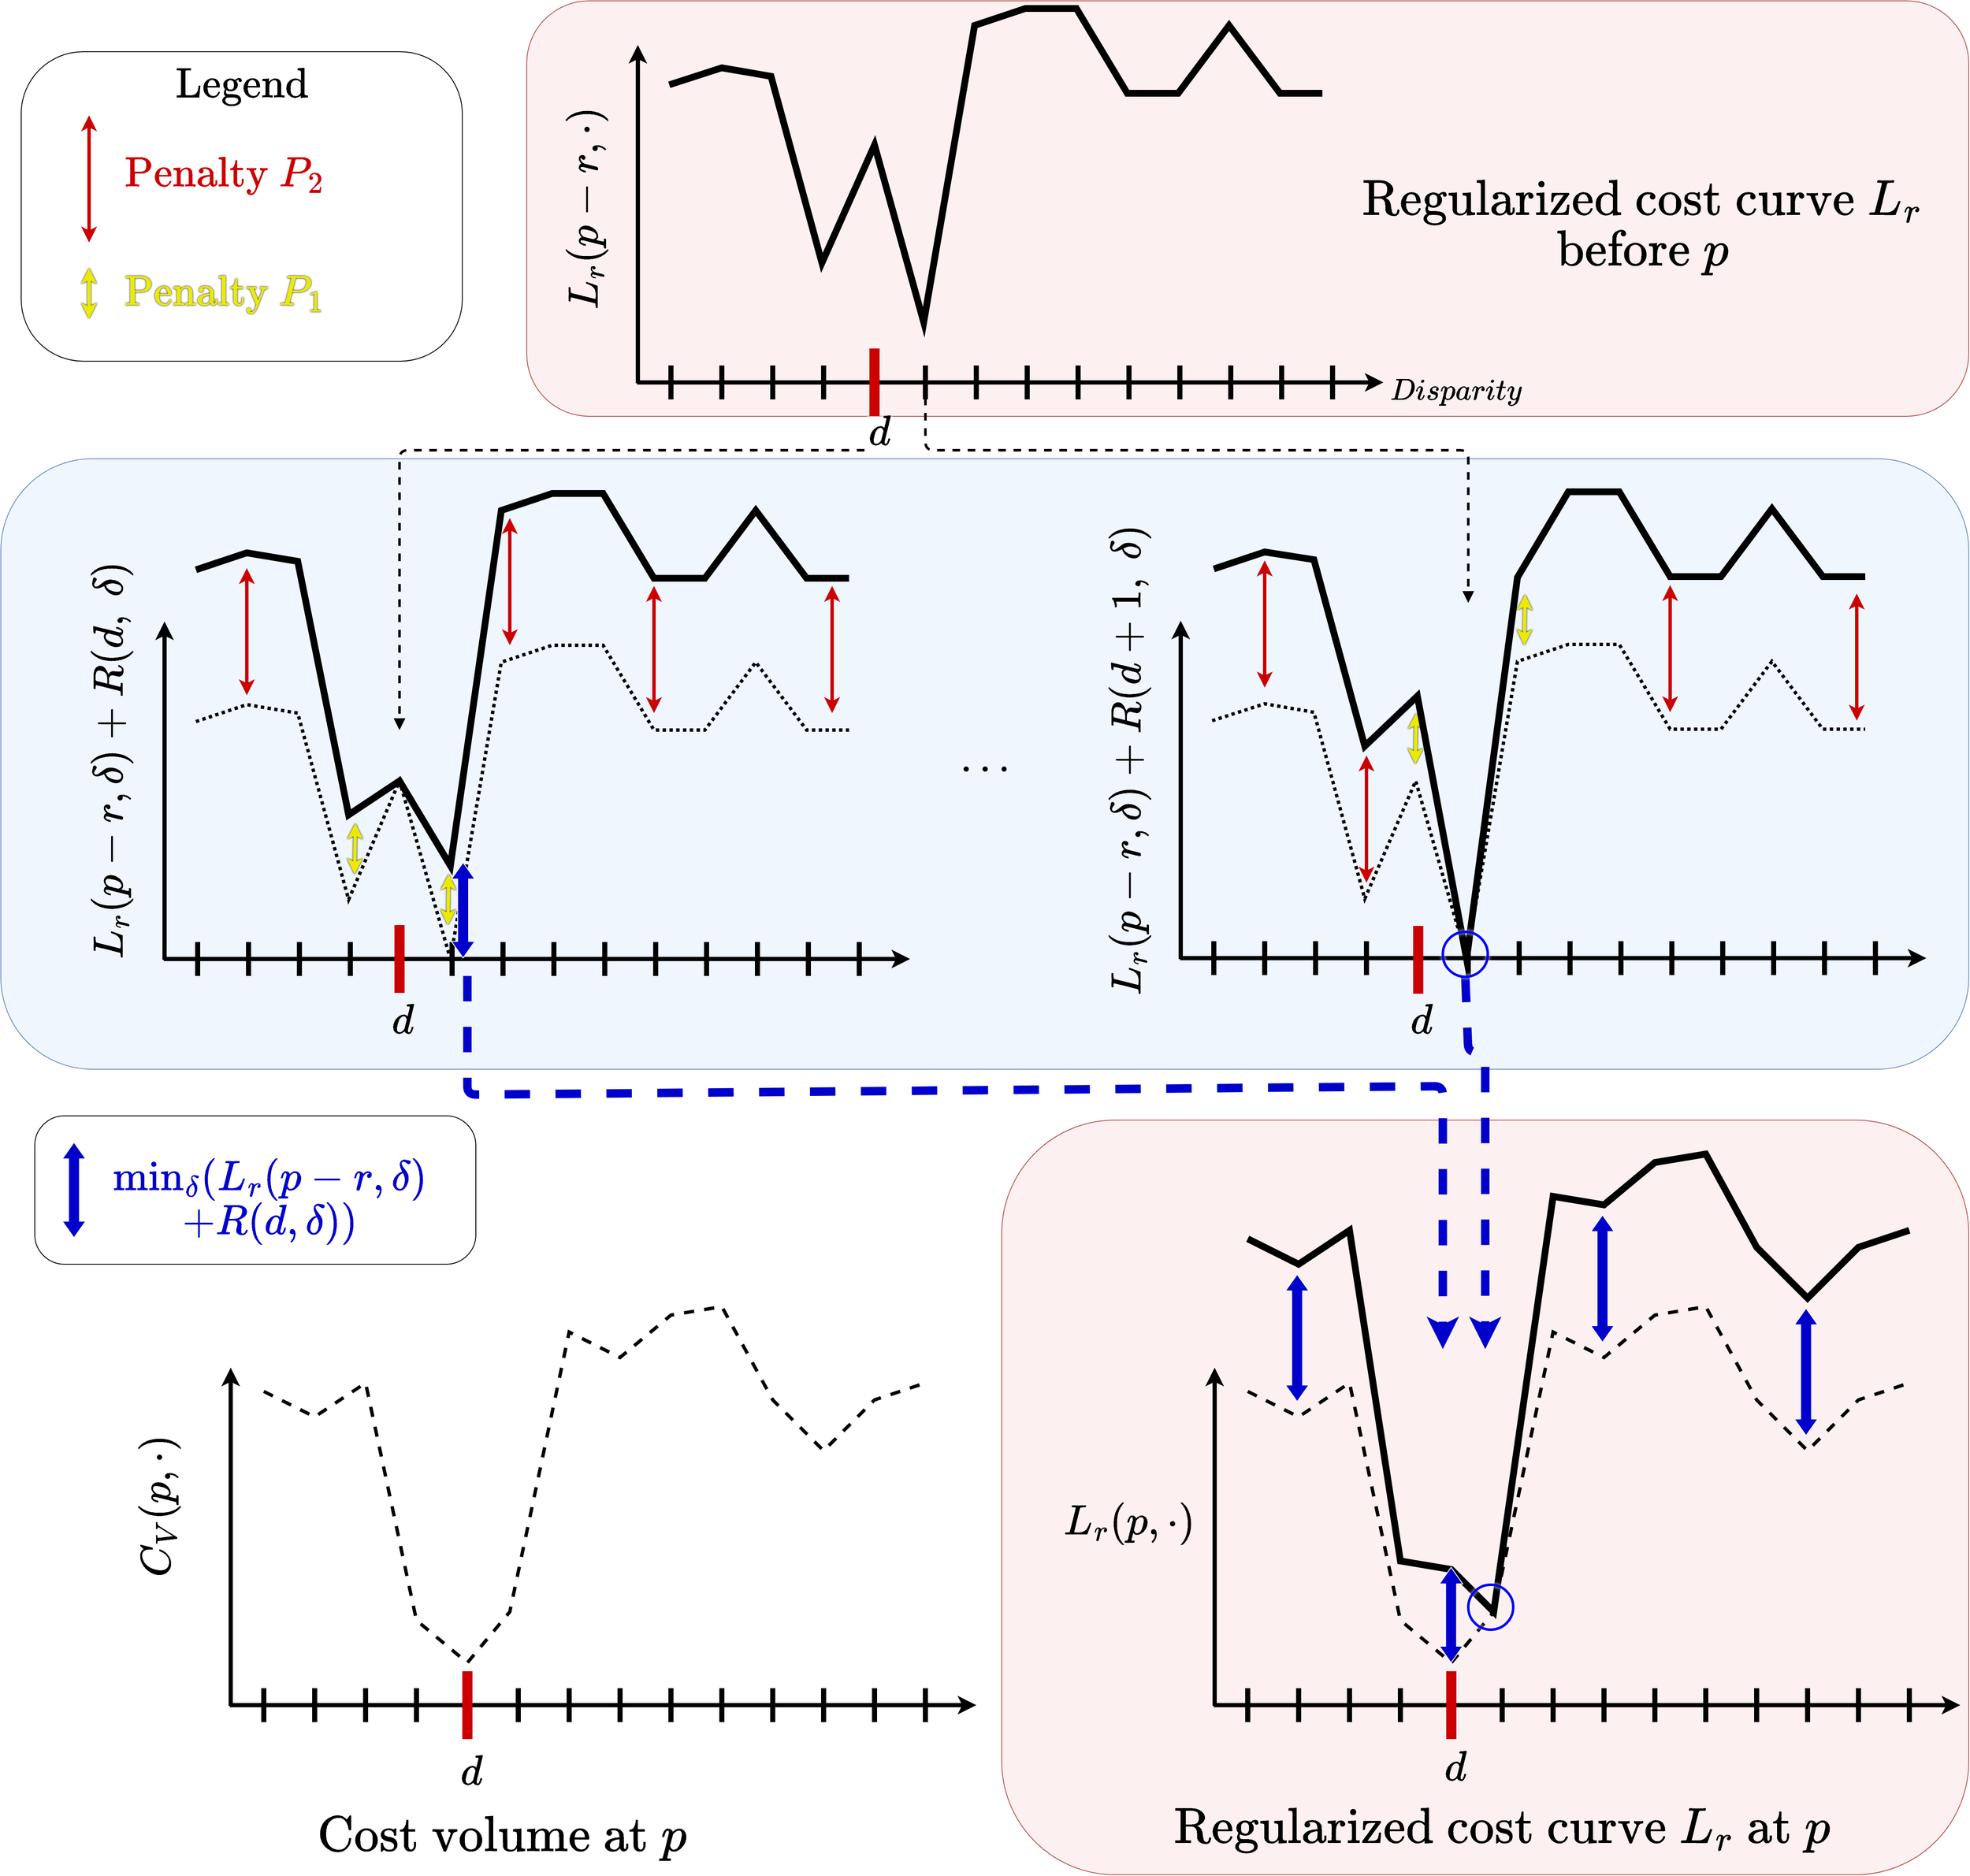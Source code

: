 <mxfile version="24.7.7">
  <diagram name="Page-1" id="lQGOSBgDbE9h0LmsC_VI">
    <mxGraphModel dx="3953" dy="2597" grid="1" gridSize="10" guides="1" tooltips="1" connect="1" arrows="1" fold="1" page="1" pageScale="1" pageWidth="827" pageHeight="1169" math="1" shadow="0">
      <root>
        <mxCell id="0" />
        <mxCell id="1" parent="0" />
        <mxCell id="anaQYyQ8jXdlayR_0g4W-3" value="" style="rounded=1;whiteSpace=wrap;html=1;arcSize=20;" vertex="1" parent="1">
          <mxGeometry x="1670" y="1885" width="520" height="175" as="geometry" />
        </mxCell>
        <mxCell id="tjZcxOWp3YzsWdB4Y_JX-81" value="" style="rounded=1;whiteSpace=wrap;html=1;fillColor=#f8cecc;strokeColor=#b85450;fillOpacity=30;" parent="1" vertex="1">
          <mxGeometry x="2810" y="1890" width="1140" height="890" as="geometry" />
        </mxCell>
        <mxCell id="tjZcxOWp3YzsWdB4Y_JX-91" value="" style="rounded=1;whiteSpace=wrap;html=1;fillColor=#dae8fc;strokeColor=#6c8ebf;fillOpacity=40;" parent="1" vertex="1">
          <mxGeometry x="1630" y="1110" width="2320" height="720" as="geometry" />
        </mxCell>
        <mxCell id="uQwbevBOTr0eA4SZRO5Q-281" value="" style="rounded=1;whiteSpace=wrap;html=1;fillColor=#f8cecc;strokeColor=#b85450;fillOpacity=30;" parent="1" vertex="1">
          <mxGeometry x="2250" y="570" width="1700" height="490" as="geometry" />
        </mxCell>
        <mxCell id="uQwbevBOTr0eA4SZRO5Q-268" value="" style="rounded=1;whiteSpace=wrap;html=1;arcSize=20;" parent="1" vertex="1">
          <mxGeometry x="1654" y="630" width="520" height="365" as="geometry" />
        </mxCell>
        <mxCell id="FphNVmNiipGsw1vmUYAS-104" value="" style="endArrow=classic;html=1;rounded=0;strokeWidth=5;" parent="1" edge="1">
          <mxGeometry width="50" height="50" relative="1" as="geometry">
            <mxPoint x="2380" y="1020" as="sourcePoint" />
            <mxPoint x="3260" y="1020" as="targetPoint" />
          </mxGeometry>
        </mxCell>
        <mxCell id="FphNVmNiipGsw1vmUYAS-105" value="" style="endArrow=classic;html=1;rounded=0;strokeWidth=5;" parent="1" edge="1">
          <mxGeometry width="50" height="50" relative="1" as="geometry">
            <mxPoint x="2381" y="1021" as="sourcePoint" />
            <mxPoint x="2381" y="622" as="targetPoint" />
          </mxGeometry>
        </mxCell>
        <mxCell id="jDUtmc2_KI0zMrj57jFm-4" value="" style="endArrow=none;html=1;rounded=0;strokeWidth=6;" parent="1" edge="1">
          <mxGeometry width="50" height="50" relative="1" as="geometry">
            <mxPoint x="2420" y="1040" as="sourcePoint" />
            <mxPoint x="2420" y="1000" as="targetPoint" />
          </mxGeometry>
        </mxCell>
        <mxCell id="jDUtmc2_KI0zMrj57jFm-5" value="" style="endArrow=none;html=1;rounded=0;strokeWidth=6;" parent="1" edge="1">
          <mxGeometry width="50" height="50" relative="1" as="geometry">
            <mxPoint x="2480" y="1040" as="sourcePoint" />
            <mxPoint x="2480" y="1000" as="targetPoint" />
          </mxGeometry>
        </mxCell>
        <mxCell id="jDUtmc2_KI0zMrj57jFm-6" value="" style="endArrow=none;html=1;rounded=0;strokeWidth=6;" parent="1" edge="1">
          <mxGeometry width="50" height="50" relative="1" as="geometry">
            <mxPoint x="2540" y="1040" as="sourcePoint" />
            <mxPoint x="2540" y="1000" as="targetPoint" />
          </mxGeometry>
        </mxCell>
        <mxCell id="jDUtmc2_KI0zMrj57jFm-7" value="" style="endArrow=none;html=1;rounded=0;strokeWidth=6;" parent="1" edge="1">
          <mxGeometry width="50" height="50" relative="1" as="geometry">
            <mxPoint x="2600" y="1040" as="sourcePoint" />
            <mxPoint x="2600" y="1000" as="targetPoint" />
          </mxGeometry>
        </mxCell>
        <mxCell id="jDUtmc2_KI0zMrj57jFm-9" value="" style="endArrow=none;html=1;rounded=0;strokeWidth=6;" parent="1" edge="1">
          <mxGeometry width="50" height="50" relative="1" as="geometry">
            <mxPoint x="2720" y="1040" as="sourcePoint" />
            <mxPoint x="2720" y="1000" as="targetPoint" />
          </mxGeometry>
        </mxCell>
        <mxCell id="jDUtmc2_KI0zMrj57jFm-10" value="" style="endArrow=none;html=1;rounded=0;strokeWidth=6;" parent="1" edge="1">
          <mxGeometry width="50" height="50" relative="1" as="geometry">
            <mxPoint x="2780" y="1040" as="sourcePoint" />
            <mxPoint x="2780" y="1000" as="targetPoint" />
          </mxGeometry>
        </mxCell>
        <mxCell id="jDUtmc2_KI0zMrj57jFm-11" value="" style="endArrow=none;html=1;rounded=0;strokeWidth=6;" parent="1" edge="1">
          <mxGeometry width="50" height="50" relative="1" as="geometry">
            <mxPoint x="2840" y="1040" as="sourcePoint" />
            <mxPoint x="2840" y="1000" as="targetPoint" />
          </mxGeometry>
        </mxCell>
        <mxCell id="jDUtmc2_KI0zMrj57jFm-12" value="" style="endArrow=none;html=1;rounded=0;strokeWidth=6;" parent="1" edge="1">
          <mxGeometry width="50" height="50" relative="1" as="geometry">
            <mxPoint x="2900" y="1040" as="sourcePoint" />
            <mxPoint x="2900" y="1000" as="targetPoint" />
          </mxGeometry>
        </mxCell>
        <mxCell id="jDUtmc2_KI0zMrj57jFm-13" value="" style="endArrow=none;html=1;rounded=0;strokeWidth=6;" parent="1" edge="1">
          <mxGeometry width="50" height="50" relative="1" as="geometry">
            <mxPoint x="2960" y="1040" as="sourcePoint" />
            <mxPoint x="2960" y="1000" as="targetPoint" />
          </mxGeometry>
        </mxCell>
        <mxCell id="jDUtmc2_KI0zMrj57jFm-14" value="" style="endArrow=none;html=1;rounded=0;strokeWidth=6;" parent="1" edge="1">
          <mxGeometry width="50" height="50" relative="1" as="geometry">
            <mxPoint x="3020" y="1040" as="sourcePoint" />
            <mxPoint x="3020" y="1000" as="targetPoint" />
          </mxGeometry>
        </mxCell>
        <mxCell id="jDUtmc2_KI0zMrj57jFm-15" value="" style="endArrow=none;html=1;rounded=0;strokeWidth=6;" parent="1" edge="1">
          <mxGeometry width="50" height="50" relative="1" as="geometry">
            <mxPoint x="3080" y="1040" as="sourcePoint" />
            <mxPoint x="3080" y="1000" as="targetPoint" />
          </mxGeometry>
        </mxCell>
        <mxCell id="jDUtmc2_KI0zMrj57jFm-16" value="" style="endArrow=none;html=1;rounded=0;strokeWidth=6;" parent="1" edge="1">
          <mxGeometry width="50" height="50" relative="1" as="geometry">
            <mxPoint x="3140" y="1040" as="sourcePoint" />
            <mxPoint x="3140" y="1000" as="targetPoint" />
          </mxGeometry>
        </mxCell>
        <mxCell id="jDUtmc2_KI0zMrj57jFm-22" value="" style="endArrow=none;html=1;rounded=0;strokeWidth=6;" parent="1" edge="1">
          <mxGeometry width="50" height="50" relative="1" as="geometry">
            <mxPoint x="3200" y="1040" as="sourcePoint" />
            <mxPoint x="3200" y="1000" as="targetPoint" />
          </mxGeometry>
        </mxCell>
        <mxCell id="uQwbevBOTr0eA4SZRO5Q-2" value="&lt;font style=&quot;font-size: 30px;&quot;&gt;$$Disparity$$&lt;/font&gt;" style="text;html=1;strokeColor=none;fillColor=none;align=center;verticalAlign=middle;whiteSpace=wrap;rounded=0;" parent="1" vertex="1">
          <mxGeometry x="3210" y="980" width="270" height="100" as="geometry" />
        </mxCell>
        <mxCell id="uQwbevBOTr0eA4SZRO5Q-3" value="" style="endArrow=classic;html=1;rounded=0;strokeWidth=5;" parent="1" edge="1">
          <mxGeometry width="50" height="50" relative="1" as="geometry">
            <mxPoint x="1822" y="1700" as="sourcePoint" />
            <mxPoint x="2702" y="1700" as="targetPoint" />
          </mxGeometry>
        </mxCell>
        <mxCell id="uQwbevBOTr0eA4SZRO5Q-4" value="" style="endArrow=classic;html=1;rounded=0;strokeWidth=5;" parent="1" edge="1">
          <mxGeometry width="50" height="50" relative="1" as="geometry">
            <mxPoint x="1823" y="1701" as="sourcePoint" />
            <mxPoint x="1823" y="1302" as="targetPoint" />
          </mxGeometry>
        </mxCell>
        <mxCell id="uQwbevBOTr0eA4SZRO5Q-6" value="" style="endArrow=none;html=1;rounded=0;strokeWidth=6;" parent="1" edge="1">
          <mxGeometry width="50" height="50" relative="1" as="geometry">
            <mxPoint x="1862" y="1720" as="sourcePoint" />
            <mxPoint x="1862" y="1680" as="targetPoint" />
          </mxGeometry>
        </mxCell>
        <mxCell id="uQwbevBOTr0eA4SZRO5Q-7" value="" style="endArrow=none;html=1;rounded=0;strokeWidth=6;" parent="1" edge="1">
          <mxGeometry width="50" height="50" relative="1" as="geometry">
            <mxPoint x="1922" y="1720" as="sourcePoint" />
            <mxPoint x="1922" y="1680" as="targetPoint" />
          </mxGeometry>
        </mxCell>
        <mxCell id="uQwbevBOTr0eA4SZRO5Q-8" value="" style="endArrow=none;html=1;rounded=0;strokeWidth=6;" parent="1" edge="1">
          <mxGeometry width="50" height="50" relative="1" as="geometry">
            <mxPoint x="1982" y="1720" as="sourcePoint" />
            <mxPoint x="1982" y="1680" as="targetPoint" />
          </mxGeometry>
        </mxCell>
        <mxCell id="uQwbevBOTr0eA4SZRO5Q-9" value="" style="endArrow=none;html=1;rounded=0;strokeWidth=6;" parent="1" edge="1">
          <mxGeometry width="50" height="50" relative="1" as="geometry">
            <mxPoint x="2042" y="1720" as="sourcePoint" />
            <mxPoint x="2042" y="1680" as="targetPoint" />
          </mxGeometry>
        </mxCell>
        <mxCell id="uQwbevBOTr0eA4SZRO5Q-11" value="" style="endArrow=none;html=1;rounded=0;strokeWidth=6;" parent="1" edge="1">
          <mxGeometry width="50" height="50" relative="1" as="geometry">
            <mxPoint x="2162" y="1720" as="sourcePoint" />
            <mxPoint x="2162" y="1680" as="targetPoint" />
          </mxGeometry>
        </mxCell>
        <mxCell id="uQwbevBOTr0eA4SZRO5Q-12" value="" style="endArrow=none;html=1;rounded=0;strokeWidth=6;" parent="1" edge="1">
          <mxGeometry width="50" height="50" relative="1" as="geometry">
            <mxPoint x="2222" y="1720" as="sourcePoint" />
            <mxPoint x="2222" y="1680" as="targetPoint" />
          </mxGeometry>
        </mxCell>
        <mxCell id="uQwbevBOTr0eA4SZRO5Q-13" value="" style="endArrow=none;html=1;rounded=0;strokeWidth=6;" parent="1" edge="1">
          <mxGeometry width="50" height="50" relative="1" as="geometry">
            <mxPoint x="2282" y="1720" as="sourcePoint" />
            <mxPoint x="2282" y="1680" as="targetPoint" />
          </mxGeometry>
        </mxCell>
        <mxCell id="uQwbevBOTr0eA4SZRO5Q-14" value="" style="endArrow=none;html=1;rounded=0;strokeWidth=6;" parent="1" edge="1">
          <mxGeometry width="50" height="50" relative="1" as="geometry">
            <mxPoint x="2342" y="1720" as="sourcePoint" />
            <mxPoint x="2342" y="1680" as="targetPoint" />
          </mxGeometry>
        </mxCell>
        <mxCell id="uQwbevBOTr0eA4SZRO5Q-15" value="" style="endArrow=none;html=1;rounded=0;strokeWidth=6;" parent="1" edge="1">
          <mxGeometry width="50" height="50" relative="1" as="geometry">
            <mxPoint x="2402" y="1720" as="sourcePoint" />
            <mxPoint x="2402" y="1680" as="targetPoint" />
          </mxGeometry>
        </mxCell>
        <mxCell id="uQwbevBOTr0eA4SZRO5Q-16" value="" style="endArrow=none;html=1;rounded=0;strokeWidth=6;" parent="1" edge="1">
          <mxGeometry width="50" height="50" relative="1" as="geometry">
            <mxPoint x="2462" y="1720" as="sourcePoint" />
            <mxPoint x="2462" y="1680" as="targetPoint" />
          </mxGeometry>
        </mxCell>
        <mxCell id="uQwbevBOTr0eA4SZRO5Q-17" value="" style="endArrow=none;html=1;rounded=0;strokeWidth=6;" parent="1" edge="1">
          <mxGeometry width="50" height="50" relative="1" as="geometry">
            <mxPoint x="2522" y="1720" as="sourcePoint" />
            <mxPoint x="2522" y="1680" as="targetPoint" />
          </mxGeometry>
        </mxCell>
        <mxCell id="uQwbevBOTr0eA4SZRO5Q-18" value="" style="endArrow=none;html=1;rounded=0;strokeWidth=6;" parent="1" edge="1">
          <mxGeometry width="50" height="50" relative="1" as="geometry">
            <mxPoint x="2582" y="1720" as="sourcePoint" />
            <mxPoint x="2582" y="1680" as="targetPoint" />
          </mxGeometry>
        </mxCell>
        <mxCell id="uQwbevBOTr0eA4SZRO5Q-19" value="" style="endArrow=none;html=1;rounded=0;strokeWidth=6;" parent="1" edge="1">
          <mxGeometry width="50" height="50" relative="1" as="geometry">
            <mxPoint x="2642" y="1720" as="sourcePoint" />
            <mxPoint x="2642" y="1680" as="targetPoint" />
          </mxGeometry>
        </mxCell>
        <mxCell id="uQwbevBOTr0eA4SZRO5Q-28" value="" style="endArrow=classic;startArrow=classic;html=1;rounded=0;fontSize=16;strokeWidth=4;strokeColor=#EBEB00;shadow=1;shadowOpacity=100;shadowOffsetX=0;shadowOffsetY=0;shadowBlur=1;" parent="1" edge="1">
          <mxGeometry width="50" height="50" relative="1" as="geometry">
            <mxPoint x="2157.0" y="1660" as="sourcePoint" />
            <mxPoint x="2158" y="1600" as="targetPoint" />
          </mxGeometry>
        </mxCell>
        <mxCell id="uQwbevBOTr0eA4SZRO5Q-34" value="\(\text{Penalty }P_1\)" style="text;html=1;align=center;verticalAlign=middle;whiteSpace=wrap;rounded=0;fontSize=42;fontColor=#EBEB00;labelBorderColor=none;textShadow=1;strokeColor=none;shadowOpacity=100;shadowOffsetX=0;shadowOffsetY=0;shadowBlur=1;" parent="1" vertex="1">
          <mxGeometry x="1764" y="875" width="260" height="80" as="geometry" />
        </mxCell>
        <mxCell id="uQwbevBOTr0eA4SZRO5Q-37" value="" style="endArrow=classic;startArrow=classic;html=1;rounded=0;fontSize=16;strokeWidth=4;fontColor=#CC0000;strokeColor=#CC0000;" parent="1" edge="1">
          <mxGeometry width="50" height="50" relative="1" as="geometry">
            <mxPoint x="2230" y="1330" as="sourcePoint" />
            <mxPoint x="2230" y="1180" as="targetPoint" />
          </mxGeometry>
        </mxCell>
        <mxCell id="uQwbevBOTr0eA4SZRO5Q-39" value="" style="endArrow=none;html=1;rounded=0;strokeWidth=4;dashed=1;dashPattern=1 1;" parent="1" edge="1">
          <mxGeometry width="50" height="50" relative="1" as="geometry">
            <mxPoint x="1860" y="1420" as="sourcePoint" />
            <mxPoint x="2630" y="1430" as="targetPoint" />
            <Array as="points">
              <mxPoint x="1920" y="1400" />
              <mxPoint x="1980" y="1410" />
              <mxPoint x="2040" y="1630" />
              <mxPoint x="2100" y="1490" />
              <mxPoint x="2160" y="1700" />
              <mxPoint x="2220" y="1350" />
              <mxPoint x="2280" y="1330" />
              <mxPoint x="2340" y="1330" />
              <mxPoint x="2400" y="1430" />
              <mxPoint x="2460" y="1430" />
              <mxPoint x="2520" y="1350" />
              <mxPoint x="2580" y="1430" />
            </Array>
          </mxGeometry>
        </mxCell>
        <mxCell id="uQwbevBOTr0eA4SZRO5Q-41" value="" style="endArrow=none;html=1;rounded=0;strokeWidth=8;" parent="1" edge="1">
          <mxGeometry width="50" height="50" relative="1" as="geometry">
            <mxPoint x="1860" y="1241" as="sourcePoint" />
            <mxPoint x="2630" y="1251" as="targetPoint" />
            <Array as="points">
              <mxPoint x="1920" y="1221" />
              <mxPoint x="1980" y="1231" />
              <mxPoint x="2040" y="1530" />
              <mxPoint x="2100" y="1490" />
              <mxPoint x="2160" y="1590" />
              <mxPoint x="2220" y="1171" />
              <mxPoint x="2280" y="1151" />
              <mxPoint x="2340" y="1151" />
              <mxPoint x="2400" y="1251" />
              <mxPoint x="2460" y="1251" />
              <mxPoint x="2520" y="1171" />
              <mxPoint x="2580" y="1251" />
            </Array>
          </mxGeometry>
        </mxCell>
        <mxCell id="uQwbevBOTr0eA4SZRO5Q-43" value="" style="endArrow=classic;startArrow=classic;html=1;rounded=0;fontSize=16;strokeWidth=4;strokeColor=#EBEB00;shadow=1;shadowOpacity=100;shadowOffsetX=0;shadowOffsetY=0;shadowBlur=1;" parent="1" edge="1">
          <mxGeometry width="50" height="50" relative="1" as="geometry">
            <mxPoint x="2047.0" y="1600" as="sourcePoint" />
            <mxPoint x="2048" y="1540" as="targetPoint" />
          </mxGeometry>
        </mxCell>
        <mxCell id="uQwbevBOTr0eA4SZRO5Q-44" value="" style="endArrow=classic;startArrow=classic;html=1;rounded=0;fontSize=16;strokeWidth=4;fontColor=#CC0000;strokeColor=#CC0000;" parent="1" edge="1">
          <mxGeometry width="50" height="50" relative="1" as="geometry">
            <mxPoint x="2400" y="1410" as="sourcePoint" />
            <mxPoint x="2400" y="1260" as="targetPoint" />
          </mxGeometry>
        </mxCell>
        <mxCell id="uQwbevBOTr0eA4SZRO5Q-45" value="" style="endArrow=classic;startArrow=classic;html=1;rounded=0;fontSize=16;strokeWidth=4;fontColor=#CC0000;strokeColor=#CC0000;" parent="1" edge="1">
          <mxGeometry width="50" height="50" relative="1" as="geometry">
            <mxPoint x="1734" y="855" as="sourcePoint" />
            <mxPoint x="1734" y="705" as="targetPoint" />
          </mxGeometry>
        </mxCell>
        <mxCell id="uQwbevBOTr0eA4SZRO5Q-46" value="" style="endArrow=classic;startArrow=classic;html=1;rounded=0;fontSize=16;strokeWidth=4;fontColor=#CC0000;strokeColor=#CC0000;" parent="1" edge="1">
          <mxGeometry width="50" height="50" relative="1" as="geometry">
            <mxPoint x="2610" y="1410" as="sourcePoint" />
            <mxPoint x="2610" y="1260" as="targetPoint" />
          </mxGeometry>
        </mxCell>
        <mxCell id="uQwbevBOTr0eA4SZRO5Q-133" value="" style="endArrow=classic;html=1;rounded=0;strokeWidth=5;" parent="1" edge="1">
          <mxGeometry width="50" height="50" relative="1" as="geometry">
            <mxPoint x="3020" y="1699" as="sourcePoint" />
            <mxPoint x="3900" y="1699" as="targetPoint" />
          </mxGeometry>
        </mxCell>
        <mxCell id="uQwbevBOTr0eA4SZRO5Q-134" value="" style="endArrow=classic;html=1;rounded=0;strokeWidth=5;" parent="1" edge="1">
          <mxGeometry width="50" height="50" relative="1" as="geometry">
            <mxPoint x="3021" y="1700" as="sourcePoint" />
            <mxPoint x="3021" y="1301" as="targetPoint" />
          </mxGeometry>
        </mxCell>
        <mxCell id="uQwbevBOTr0eA4SZRO5Q-136" value="" style="endArrow=none;html=1;rounded=0;strokeWidth=6;" parent="1" edge="1">
          <mxGeometry width="50" height="50" relative="1" as="geometry">
            <mxPoint x="3060" y="1719" as="sourcePoint" />
            <mxPoint x="3060" y="1679" as="targetPoint" />
          </mxGeometry>
        </mxCell>
        <mxCell id="uQwbevBOTr0eA4SZRO5Q-137" value="" style="endArrow=none;html=1;rounded=0;strokeWidth=6;" parent="1" edge="1">
          <mxGeometry width="50" height="50" relative="1" as="geometry">
            <mxPoint x="3120" y="1719" as="sourcePoint" />
            <mxPoint x="3120" y="1679" as="targetPoint" />
          </mxGeometry>
        </mxCell>
        <mxCell id="uQwbevBOTr0eA4SZRO5Q-138" value="" style="endArrow=none;html=1;rounded=0;strokeWidth=6;" parent="1" edge="1">
          <mxGeometry width="50" height="50" relative="1" as="geometry">
            <mxPoint x="3180" y="1719" as="sourcePoint" />
            <mxPoint x="3180" y="1679" as="targetPoint" />
          </mxGeometry>
        </mxCell>
        <mxCell id="uQwbevBOTr0eA4SZRO5Q-139" value="" style="endArrow=none;html=1;rounded=0;strokeWidth=6;" parent="1" edge="1">
          <mxGeometry width="50" height="50" relative="1" as="geometry">
            <mxPoint x="3240" y="1719" as="sourcePoint" />
            <mxPoint x="3240" y="1679" as="targetPoint" />
          </mxGeometry>
        </mxCell>
        <mxCell id="uQwbevBOTr0eA4SZRO5Q-141" value="" style="endArrow=none;html=1;rounded=0;strokeWidth=6;" parent="1" edge="1">
          <mxGeometry width="50" height="50" relative="1" as="geometry">
            <mxPoint x="3360" y="1719" as="sourcePoint" />
            <mxPoint x="3360" y="1679" as="targetPoint" />
          </mxGeometry>
        </mxCell>
        <mxCell id="uQwbevBOTr0eA4SZRO5Q-142" value="" style="endArrow=none;html=1;rounded=0;strokeWidth=6;" parent="1" edge="1">
          <mxGeometry width="50" height="50" relative="1" as="geometry">
            <mxPoint x="3420" y="1719" as="sourcePoint" />
            <mxPoint x="3420" y="1679" as="targetPoint" />
          </mxGeometry>
        </mxCell>
        <mxCell id="uQwbevBOTr0eA4SZRO5Q-143" value="" style="endArrow=none;html=1;rounded=0;strokeWidth=6;" parent="1" edge="1">
          <mxGeometry width="50" height="50" relative="1" as="geometry">
            <mxPoint x="3480" y="1719" as="sourcePoint" />
            <mxPoint x="3480" y="1679" as="targetPoint" />
          </mxGeometry>
        </mxCell>
        <mxCell id="uQwbevBOTr0eA4SZRO5Q-144" value="" style="endArrow=none;html=1;rounded=0;strokeWidth=6;" parent="1" edge="1">
          <mxGeometry width="50" height="50" relative="1" as="geometry">
            <mxPoint x="3540" y="1719" as="sourcePoint" />
            <mxPoint x="3540" y="1679" as="targetPoint" />
          </mxGeometry>
        </mxCell>
        <mxCell id="uQwbevBOTr0eA4SZRO5Q-145" value="" style="endArrow=none;html=1;rounded=0;strokeWidth=6;" parent="1" edge="1">
          <mxGeometry width="50" height="50" relative="1" as="geometry">
            <mxPoint x="3600" y="1719" as="sourcePoint" />
            <mxPoint x="3600" y="1679" as="targetPoint" />
          </mxGeometry>
        </mxCell>
        <mxCell id="uQwbevBOTr0eA4SZRO5Q-146" value="" style="endArrow=none;html=1;rounded=0;strokeWidth=6;" parent="1" edge="1">
          <mxGeometry width="50" height="50" relative="1" as="geometry">
            <mxPoint x="3660" y="1719" as="sourcePoint" />
            <mxPoint x="3660" y="1679" as="targetPoint" />
          </mxGeometry>
        </mxCell>
        <mxCell id="uQwbevBOTr0eA4SZRO5Q-147" value="" style="endArrow=none;html=1;rounded=0;strokeWidth=6;" parent="1" edge="1">
          <mxGeometry width="50" height="50" relative="1" as="geometry">
            <mxPoint x="3720" y="1719" as="sourcePoint" />
            <mxPoint x="3720" y="1679" as="targetPoint" />
          </mxGeometry>
        </mxCell>
        <mxCell id="uQwbevBOTr0eA4SZRO5Q-148" value="" style="endArrow=none;html=1;rounded=0;strokeWidth=6;" parent="1" edge="1">
          <mxGeometry width="50" height="50" relative="1" as="geometry">
            <mxPoint x="3780" y="1719" as="sourcePoint" />
            <mxPoint x="3780" y="1679" as="targetPoint" />
          </mxGeometry>
        </mxCell>
        <mxCell id="uQwbevBOTr0eA4SZRO5Q-149" value="" style="endArrow=none;html=1;rounded=0;strokeWidth=6;" parent="1" edge="1">
          <mxGeometry width="50" height="50" relative="1" as="geometry">
            <mxPoint x="3840" y="1719" as="sourcePoint" />
            <mxPoint x="3840" y="1679" as="targetPoint" />
          </mxGeometry>
        </mxCell>
        <mxCell id="uQwbevBOTr0eA4SZRO5Q-155" value="" style="endArrow=none;html=1;rounded=0;strokeWidth=4;dashed=1;dashPattern=1 1;" parent="1" edge="1">
          <mxGeometry width="50" height="50" relative="1" as="geometry">
            <mxPoint x="3058" y="1419" as="sourcePoint" />
            <mxPoint x="3828" y="1429" as="targetPoint" />
            <Array as="points">
              <mxPoint x="3120" y="1399" />
              <mxPoint x="3178" y="1409" />
              <mxPoint x="3238" y="1629" />
              <mxPoint x="3298" y="1490" />
              <mxPoint x="3358" y="1699" />
              <mxPoint x="3418" y="1349" />
              <mxPoint x="3478" y="1329" />
              <mxPoint x="3538" y="1329" />
              <mxPoint x="3598" y="1429" />
              <mxPoint x="3658" y="1429" />
              <mxPoint x="3718" y="1349" />
              <mxPoint x="3778" y="1429" />
            </Array>
          </mxGeometry>
        </mxCell>
        <mxCell id="uQwbevBOTr0eA4SZRO5Q-157" value="" style="endArrow=classic;startArrow=classic;html=1;rounded=0;fontSize=16;strokeWidth=4;strokeColor=#EBEB00;shadow=1;shadowOpacity=100;shadowOffsetX=0;shadowOffsetY=0;shadowBlur=1;" parent="1" edge="1">
          <mxGeometry width="50" height="50" relative="1" as="geometry">
            <mxPoint x="3297.5" y="1470" as="sourcePoint" />
            <mxPoint x="3298.5" y="1410" as="targetPoint" />
          </mxGeometry>
        </mxCell>
        <mxCell id="uQwbevBOTr0eA4SZRO5Q-158" value="" style="endArrow=classic;startArrow=classic;html=1;rounded=0;fontSize=16;strokeWidth=4;fontColor=#CC0000;strokeColor=#CC0000;" parent="1" edge="1">
          <mxGeometry width="50" height="50" relative="1" as="geometry">
            <mxPoint x="3598" y="1409" as="sourcePoint" />
            <mxPoint x="3598" y="1259" as="targetPoint" />
          </mxGeometry>
        </mxCell>
        <mxCell id="uQwbevBOTr0eA4SZRO5Q-159" value="" style="endArrow=classic;startArrow=classic;html=1;rounded=0;fontSize=16;strokeWidth=4;fontColor=#CC0000;strokeColor=#CC0000;" parent="1" edge="1">
          <mxGeometry width="50" height="50" relative="1" as="geometry">
            <mxPoint x="3120" y="1380" as="sourcePoint" />
            <mxPoint x="3120" y="1230" as="targetPoint" />
          </mxGeometry>
        </mxCell>
        <mxCell id="uQwbevBOTr0eA4SZRO5Q-167" value="" style="endArrow=none;html=1;rounded=0;strokeWidth=8;" parent="1" edge="1">
          <mxGeometry width="50" height="50" relative="1" as="geometry">
            <mxPoint x="3060" y="1240" as="sourcePoint" />
            <mxPoint x="3828" y="1249" as="targetPoint" />
            <Array as="points">
              <mxPoint x="3120" y="1220" />
              <mxPoint x="3178" y="1229" />
              <mxPoint x="3238" y="1449" />
              <mxPoint x="3300" y="1390" />
              <mxPoint x="3358" y="1700" />
              <mxPoint x="3418" y="1250" />
              <mxPoint x="3478" y="1149" />
              <mxPoint x="3538" y="1149" />
              <mxPoint x="3598" y="1249" />
              <mxPoint x="3658" y="1249" />
              <mxPoint x="3718" y="1169" />
              <mxPoint x="3778" y="1249" />
            </Array>
          </mxGeometry>
        </mxCell>
        <mxCell id="uQwbevBOTr0eA4SZRO5Q-174" value="" style="endArrow=block;html=1;rounded=1;strokeWidth=3;dashed=1;flowAnimation=0;endFill=1;curved=0;" parent="1" edge="1">
          <mxGeometry width="50" height="50" relative="1" as="geometry">
            <mxPoint x="2720" y="1020" as="sourcePoint" />
            <mxPoint x="3360" y="1280" as="targetPoint" />
            <Array as="points">
              <mxPoint x="2720" y="1100" />
              <mxPoint x="3360" y="1100" />
            </Array>
          </mxGeometry>
        </mxCell>
        <mxCell id="uQwbevBOTr0eA4SZRO5Q-187" value="" style="endArrow=classic;html=1;rounded=1;strokeWidth=10;dashed=1;curved=0;strokeColor=#0000CC;exitX=0.5;exitY=1;exitDx=0;exitDy=0;" parent="1" edge="1" source="tjZcxOWp3YzsWdB4Y_JX-78">
          <mxGeometry width="50" height="50" relative="1" as="geometry">
            <mxPoint x="3380" y="1710" as="sourcePoint" />
            <mxPoint x="3380" y="2160" as="targetPoint" />
            <Array as="points">
              <mxPoint x="3360" y="1810" />
              <mxPoint x="3380" y="1810" />
            </Array>
          </mxGeometry>
        </mxCell>
        <mxCell id="uQwbevBOTr0eA4SZRO5Q-188" value="" style="endArrow=classic;html=1;rounded=1;strokeWidth=10;dashed=1;curved=0;strokeColor=#0000CC;" parent="1" edge="1">
          <mxGeometry width="50" height="50" relative="1" as="geometry">
            <mxPoint x="2180" y="1720" as="sourcePoint" />
            <mxPoint x="3330" y="2160" as="targetPoint" />
            <Array as="points">
              <mxPoint x="2180" y="1860" />
              <mxPoint x="3330" y="1850" />
            </Array>
          </mxGeometry>
        </mxCell>
        <mxCell id="uQwbevBOTr0eA4SZRO5Q-189" value="" style="endArrow=none;html=1;rounded=0;strokeWidth=8;" parent="1" edge="1">
          <mxGeometry width="50" height="50" relative="1" as="geometry">
            <mxPoint x="2418" y="669" as="sourcePoint" />
            <mxPoint x="3188" y="679" as="targetPoint" />
            <Array as="points">
              <mxPoint x="2480" y="649" />
              <mxPoint x="2538" y="659" />
              <mxPoint x="2598" y="879" />
              <mxPoint x="2660" y="740" />
              <mxPoint x="2718" y="949" />
              <mxPoint x="2778" y="599" />
              <mxPoint x="2838" y="579" />
              <mxPoint x="2898" y="579" />
              <mxPoint x="2958" y="679" />
              <mxPoint x="3018" y="679" />
              <mxPoint x="3078" y="599" />
              <mxPoint x="3138" y="679" />
            </Array>
          </mxGeometry>
        </mxCell>
        <mxCell id="uQwbevBOTr0eA4SZRO5Q-209" value="\(C_V(p,\cdot)\)" style="text;html=1;align=center;verticalAlign=middle;whiteSpace=wrap;rounded=0;fontSize=42;rotation=-90;" parent="1" vertex="1">
          <mxGeometry x="1671" y="2260" width="290" height="170" as="geometry" />
        </mxCell>
        <mxCell id="uQwbevBOTr0eA4SZRO5Q-214" value="&lt;div&gt;\(L_r(p-r, \delta)+R(d,~\delta)\)&lt;/div&gt;" style="text;html=1;align=center;verticalAlign=middle;whiteSpace=wrap;rounded=0;fontSize=42;rotation=-90;" parent="1" vertex="1">
          <mxGeometry x="1610" y="1410" width="300" height="110" as="geometry" />
        </mxCell>
        <mxCell id="uQwbevBOTr0eA4SZRO5Q-223" value="" style="endArrow=none;html=1;rounded=0;strokeWidth=12;strokeColor=#CC0000;" parent="1" edge="1">
          <mxGeometry width="50" height="50" relative="1" as="geometry">
            <mxPoint x="2100" y="1740" as="sourcePoint" />
            <mxPoint x="2100" y="1660" as="targetPoint" />
          </mxGeometry>
        </mxCell>
        <mxCell id="uQwbevBOTr0eA4SZRO5Q-224" value="" style="endArrow=none;html=1;rounded=0;strokeWidth=12;strokeColor=#CC0000;" parent="1" edge="1">
          <mxGeometry width="50" height="50" relative="1" as="geometry">
            <mxPoint x="3301" y="1741" as="sourcePoint" />
            <mxPoint x="3301" y="1661" as="targetPoint" />
          </mxGeometry>
        </mxCell>
        <mxCell id="uQwbevBOTr0eA4SZRO5Q-230" value="" style="endArrow=block;html=1;rounded=1;strokeWidth=3;dashed=1;flowAnimation=0;endFill=1;curved=0;" parent="1" edge="1">
          <mxGeometry width="50" height="50" relative="1" as="geometry">
            <mxPoint x="2660" y="1000" as="sourcePoint" />
            <mxPoint x="2100" y="1430" as="targetPoint" />
            <Array as="points">
              <mxPoint x="2660" y="1100" />
              <mxPoint x="2100" y="1100" />
            </Array>
          </mxGeometry>
        </mxCell>
        <mxCell id="uQwbevBOTr0eA4SZRO5Q-234" value="" style="endArrow=classic;html=1;rounded=0;strokeWidth=5;" parent="1" edge="1">
          <mxGeometry width="50" height="50" relative="1" as="geometry">
            <mxPoint x="1900" y="2580" as="sourcePoint" />
            <mxPoint x="2780" y="2580" as="targetPoint" />
          </mxGeometry>
        </mxCell>
        <mxCell id="uQwbevBOTr0eA4SZRO5Q-235" value="" style="endArrow=classic;html=1;rounded=0;strokeWidth=5;" parent="1" edge="1">
          <mxGeometry width="50" height="50" relative="1" as="geometry">
            <mxPoint x="1901" y="2581" as="sourcePoint" />
            <mxPoint x="1901" y="2182" as="targetPoint" />
          </mxGeometry>
        </mxCell>
        <mxCell id="uQwbevBOTr0eA4SZRO5Q-236" value="" style="endArrow=none;html=1;rounded=0;strokeWidth=6;" parent="1" edge="1">
          <mxGeometry width="50" height="50" relative="1" as="geometry">
            <mxPoint x="1940" y="2600" as="sourcePoint" />
            <mxPoint x="1940" y="2560" as="targetPoint" />
          </mxGeometry>
        </mxCell>
        <mxCell id="uQwbevBOTr0eA4SZRO5Q-237" value="" style="endArrow=none;html=1;rounded=0;strokeWidth=6;" parent="1" edge="1">
          <mxGeometry width="50" height="50" relative="1" as="geometry">
            <mxPoint x="2000" y="2600" as="sourcePoint" />
            <mxPoint x="2000" y="2560" as="targetPoint" />
          </mxGeometry>
        </mxCell>
        <mxCell id="uQwbevBOTr0eA4SZRO5Q-238" value="" style="endArrow=none;html=1;rounded=0;strokeWidth=6;" parent="1" edge="1">
          <mxGeometry width="50" height="50" relative="1" as="geometry">
            <mxPoint x="2060" y="2600" as="sourcePoint" />
            <mxPoint x="2060" y="2560" as="targetPoint" />
          </mxGeometry>
        </mxCell>
        <mxCell id="uQwbevBOTr0eA4SZRO5Q-239" value="" style="endArrow=none;html=1;rounded=0;strokeWidth=6;" parent="1" edge="1">
          <mxGeometry width="50" height="50" relative="1" as="geometry">
            <mxPoint x="2120" y="2600" as="sourcePoint" />
            <mxPoint x="2120" y="2560" as="targetPoint" />
          </mxGeometry>
        </mxCell>
        <mxCell id="uQwbevBOTr0eA4SZRO5Q-240" value="" style="endArrow=none;html=1;rounded=0;strokeWidth=6;" parent="1" edge="1">
          <mxGeometry width="50" height="50" relative="1" as="geometry">
            <mxPoint x="2240" y="2600" as="sourcePoint" />
            <mxPoint x="2240" y="2560" as="targetPoint" />
          </mxGeometry>
        </mxCell>
        <mxCell id="uQwbevBOTr0eA4SZRO5Q-241" value="" style="endArrow=none;html=1;rounded=0;strokeWidth=6;" parent="1" edge="1">
          <mxGeometry width="50" height="50" relative="1" as="geometry">
            <mxPoint x="2300" y="2600" as="sourcePoint" />
            <mxPoint x="2300" y="2560" as="targetPoint" />
          </mxGeometry>
        </mxCell>
        <mxCell id="uQwbevBOTr0eA4SZRO5Q-242" value="" style="endArrow=none;html=1;rounded=0;strokeWidth=6;" parent="1" edge="1">
          <mxGeometry width="50" height="50" relative="1" as="geometry">
            <mxPoint x="2360" y="2600" as="sourcePoint" />
            <mxPoint x="2360" y="2560" as="targetPoint" />
          </mxGeometry>
        </mxCell>
        <mxCell id="uQwbevBOTr0eA4SZRO5Q-243" value="" style="endArrow=none;html=1;rounded=0;strokeWidth=6;" parent="1" edge="1">
          <mxGeometry width="50" height="50" relative="1" as="geometry">
            <mxPoint x="2420" y="2600" as="sourcePoint" />
            <mxPoint x="2420" y="2560" as="targetPoint" />
          </mxGeometry>
        </mxCell>
        <mxCell id="uQwbevBOTr0eA4SZRO5Q-244" value="" style="endArrow=none;html=1;rounded=0;strokeWidth=6;" parent="1" edge="1">
          <mxGeometry width="50" height="50" relative="1" as="geometry">
            <mxPoint x="2480" y="2600" as="sourcePoint" />
            <mxPoint x="2480" y="2560" as="targetPoint" />
          </mxGeometry>
        </mxCell>
        <mxCell id="uQwbevBOTr0eA4SZRO5Q-245" value="" style="endArrow=none;html=1;rounded=0;strokeWidth=6;" parent="1" edge="1">
          <mxGeometry width="50" height="50" relative="1" as="geometry">
            <mxPoint x="2540" y="2600" as="sourcePoint" />
            <mxPoint x="2540" y="2560" as="targetPoint" />
          </mxGeometry>
        </mxCell>
        <mxCell id="uQwbevBOTr0eA4SZRO5Q-246" value="" style="endArrow=none;html=1;rounded=0;strokeWidth=6;" parent="1" edge="1">
          <mxGeometry width="50" height="50" relative="1" as="geometry">
            <mxPoint x="2600" y="2600" as="sourcePoint" />
            <mxPoint x="2600" y="2560" as="targetPoint" />
          </mxGeometry>
        </mxCell>
        <mxCell id="uQwbevBOTr0eA4SZRO5Q-247" value="" style="endArrow=none;html=1;rounded=0;strokeWidth=6;" parent="1" edge="1">
          <mxGeometry width="50" height="50" relative="1" as="geometry">
            <mxPoint x="2660" y="2600" as="sourcePoint" />
            <mxPoint x="2660" y="2560" as="targetPoint" />
          </mxGeometry>
        </mxCell>
        <mxCell id="uQwbevBOTr0eA4SZRO5Q-248" value="" style="endArrow=none;html=1;rounded=0;strokeWidth=6;" parent="1" edge="1">
          <mxGeometry width="50" height="50" relative="1" as="geometry">
            <mxPoint x="2720" y="2600" as="sourcePoint" />
            <mxPoint x="2720" y="2560" as="targetPoint" />
          </mxGeometry>
        </mxCell>
        <mxCell id="uQwbevBOTr0eA4SZRO5Q-249" value="" style="endArrow=none;html=1;rounded=0;strokeWidth=12;strokeColor=#CC0000;" parent="1" edge="1">
          <mxGeometry width="50" height="50" relative="1" as="geometry">
            <mxPoint x="2180" y="2620" as="sourcePoint" />
            <mxPoint x="2180" y="2540" as="targetPoint" />
          </mxGeometry>
        </mxCell>
        <mxCell id="uQwbevBOTr0eA4SZRO5Q-250" value="&lt;div&gt;&lt;div&gt;&lt;font style=&quot;font-size: 50px;&quot;&gt;\(\text{Cost volume at }p \)&lt;/font&gt;&lt;/div&gt;&lt;/div&gt;&lt;div&gt;&lt;font style=&quot;font-size: 50px;&quot;&gt;&lt;/font&gt;&lt;/div&gt;" style="text;html=1;align=center;verticalAlign=middle;resizable=0;points=[];autosize=1;strokeColor=none;fillColor=none;" parent="1" vertex="1">
          <mxGeometry x="1920" y="2700" width="600" height="70" as="geometry" />
        </mxCell>
        <mxCell id="uQwbevBOTr0eA4SZRO5Q-151" value="" style="endArrow=classic;startArrow=classic;html=1;rounded=0;fontSize=16;strokeWidth=4;strokeColor=#EBEB00;shadow=1;shadowOpacity=100;shadowOffsetX=0;shadowOffsetY=0;shadowBlur=1;" parent="1" edge="1">
          <mxGeometry width="50" height="50" relative="1" as="geometry">
            <mxPoint x="3426.0" y="1330" as="sourcePoint" />
            <mxPoint x="3427" y="1270" as="targetPoint" />
          </mxGeometry>
        </mxCell>
        <mxCell id="uQwbevBOTr0eA4SZRO5Q-262" value="" style="endArrow=classic;startArrow=classic;html=1;rounded=0;fontSize=16;strokeWidth=4;fontColor=#CC0000;strokeColor=#CC0000;" parent="1" edge="1">
          <mxGeometry width="50" height="50" relative="1" as="geometry">
            <mxPoint x="1920" y="1389" as="sourcePoint" />
            <mxPoint x="1920" y="1239" as="targetPoint" />
          </mxGeometry>
        </mxCell>
        <mxCell id="uQwbevBOTr0eA4SZRO5Q-263" value="" style="endArrow=classic;startArrow=classic;html=1;rounded=0;fontSize=16;strokeWidth=4;strokeColor=#EBEB00;shadow=1;shadowOpacity=100;shadowOffsetX=0;shadowOffsetY=0;shadowBlur=1;" parent="1" edge="1">
          <mxGeometry width="50" height="50" relative="1" as="geometry">
            <mxPoint x="1734" y="945" as="sourcePoint" />
            <mxPoint x="1734" y="885" as="targetPoint" />
          </mxGeometry>
        </mxCell>
        <mxCell id="uQwbevBOTr0eA4SZRO5Q-265" value="\(\text{Penalty }P_2\)" style="text;html=1;align=center;verticalAlign=middle;whiteSpace=wrap;rounded=0;fontSize=42;fontColor=#CC0000;" parent="1" vertex="1">
          <mxGeometry x="1764" y="735" width="260" height="80" as="geometry" />
        </mxCell>
        <mxCell id="uQwbevBOTr0eA4SZRO5Q-270" value="&lt;div&gt;&lt;div&gt;&lt;font style=&quot;font-size: 50px;&quot;&gt;\(\text{Regularized cost curve } L_r \)&lt;/font&gt;&lt;/div&gt;&lt;/div&gt;&lt;div&gt;&lt;div&gt;&lt;font style=&quot;font-size: 50px;&quot;&gt;\(\text{before }p \)&lt;/font&gt;&lt;/div&gt;&lt;font style=&quot;font-size: 50px;&quot;&gt;&lt;/font&gt;&lt;/div&gt;" style="text;html=1;align=center;verticalAlign=middle;whiteSpace=wrap;rounded=0;" parent="1" vertex="1">
          <mxGeometry x="3220" y="760" width="690" height="150" as="geometry" />
        </mxCell>
        <mxCell id="uQwbevBOTr0eA4SZRO5Q-274" value="" style="html=1;shadow=0;dashed=0;align=center;verticalAlign=middle;shape=mxgraph.arrows2.twoWayArrow;dy=0.53;dx=19.52;fillColor=#0000CC;strokeColor=#FFFFFF;rotation=-90;" parent="1" vertex="1">
          <mxGeometry x="2118.75" y="1628.75" width="112.5" height="27.5" as="geometry" />
        </mxCell>
        <mxCell id="tjZcxOWp3YzsWdB4Y_JX-1" value="" style="endArrow=classic;startArrow=classic;html=1;rounded=0;fontSize=16;strokeWidth=4;fontColor=#CC0000;strokeColor=#CC0000;" parent="1" edge="1">
          <mxGeometry width="50" height="50" relative="1" as="geometry">
            <mxPoint x="3240" y="1610" as="sourcePoint" />
            <mxPoint x="3240" y="1460" as="targetPoint" />
          </mxGeometry>
        </mxCell>
        <mxCell id="tjZcxOWp3YzsWdB4Y_JX-7" value="" style="endArrow=classic;html=1;rounded=0;strokeWidth=5;" parent="1" edge="1">
          <mxGeometry width="50" height="50" relative="1" as="geometry">
            <mxPoint x="3060" y="2580" as="sourcePoint" />
            <mxPoint x="3940" y="2580" as="targetPoint" />
          </mxGeometry>
        </mxCell>
        <mxCell id="tjZcxOWp3YzsWdB4Y_JX-8" value="" style="endArrow=classic;html=1;rounded=0;strokeWidth=5;" parent="1" edge="1">
          <mxGeometry width="50" height="50" relative="1" as="geometry">
            <mxPoint x="3061" y="2581" as="sourcePoint" />
            <mxPoint x="3061" y="2182" as="targetPoint" />
          </mxGeometry>
        </mxCell>
        <mxCell id="tjZcxOWp3YzsWdB4Y_JX-9" value="" style="endArrow=none;html=1;rounded=0;strokeWidth=6;" parent="1" edge="1">
          <mxGeometry width="50" height="50" relative="1" as="geometry">
            <mxPoint x="3100" y="2600" as="sourcePoint" />
            <mxPoint x="3100" y="2560" as="targetPoint" />
          </mxGeometry>
        </mxCell>
        <mxCell id="tjZcxOWp3YzsWdB4Y_JX-10" value="" style="endArrow=none;html=1;rounded=0;strokeWidth=6;" parent="1" edge="1">
          <mxGeometry width="50" height="50" relative="1" as="geometry">
            <mxPoint x="3160" y="2600" as="sourcePoint" />
            <mxPoint x="3160" y="2560" as="targetPoint" />
          </mxGeometry>
        </mxCell>
        <mxCell id="tjZcxOWp3YzsWdB4Y_JX-11" value="" style="endArrow=none;html=1;rounded=0;strokeWidth=6;" parent="1" edge="1">
          <mxGeometry width="50" height="50" relative="1" as="geometry">
            <mxPoint x="3220" y="2600" as="sourcePoint" />
            <mxPoint x="3220" y="2560" as="targetPoint" />
          </mxGeometry>
        </mxCell>
        <mxCell id="tjZcxOWp3YzsWdB4Y_JX-12" value="" style="endArrow=none;html=1;rounded=0;strokeWidth=6;" parent="1" edge="1">
          <mxGeometry width="50" height="50" relative="1" as="geometry">
            <mxPoint x="3280" y="2600" as="sourcePoint" />
            <mxPoint x="3280" y="2560" as="targetPoint" />
          </mxGeometry>
        </mxCell>
        <mxCell id="tjZcxOWp3YzsWdB4Y_JX-13" value="" style="endArrow=none;html=1;rounded=0;strokeWidth=6;" parent="1" edge="1">
          <mxGeometry width="50" height="50" relative="1" as="geometry">
            <mxPoint x="3400" y="2600" as="sourcePoint" />
            <mxPoint x="3400" y="2560" as="targetPoint" />
          </mxGeometry>
        </mxCell>
        <mxCell id="tjZcxOWp3YzsWdB4Y_JX-14" value="" style="endArrow=none;html=1;rounded=0;strokeWidth=6;" parent="1" edge="1">
          <mxGeometry width="50" height="50" relative="1" as="geometry">
            <mxPoint x="3460" y="2600" as="sourcePoint" />
            <mxPoint x="3460" y="2560" as="targetPoint" />
          </mxGeometry>
        </mxCell>
        <mxCell id="tjZcxOWp3YzsWdB4Y_JX-15" value="" style="endArrow=none;html=1;rounded=0;strokeWidth=6;" parent="1" edge="1">
          <mxGeometry width="50" height="50" relative="1" as="geometry">
            <mxPoint x="3520" y="2600" as="sourcePoint" />
            <mxPoint x="3520" y="2560" as="targetPoint" />
          </mxGeometry>
        </mxCell>
        <mxCell id="tjZcxOWp3YzsWdB4Y_JX-16" value="" style="endArrow=none;html=1;rounded=0;strokeWidth=6;" parent="1" edge="1">
          <mxGeometry width="50" height="50" relative="1" as="geometry">
            <mxPoint x="3580" y="2600" as="sourcePoint" />
            <mxPoint x="3580" y="2560" as="targetPoint" />
          </mxGeometry>
        </mxCell>
        <mxCell id="tjZcxOWp3YzsWdB4Y_JX-17" value="" style="endArrow=none;html=1;rounded=0;strokeWidth=6;" parent="1" edge="1">
          <mxGeometry width="50" height="50" relative="1" as="geometry">
            <mxPoint x="3640" y="2600" as="sourcePoint" />
            <mxPoint x="3640" y="2560" as="targetPoint" />
          </mxGeometry>
        </mxCell>
        <mxCell id="tjZcxOWp3YzsWdB4Y_JX-18" value="" style="endArrow=none;html=1;rounded=0;strokeWidth=6;" parent="1" edge="1">
          <mxGeometry width="50" height="50" relative="1" as="geometry">
            <mxPoint x="3700" y="2600" as="sourcePoint" />
            <mxPoint x="3700" y="2560" as="targetPoint" />
          </mxGeometry>
        </mxCell>
        <mxCell id="tjZcxOWp3YzsWdB4Y_JX-19" value="" style="endArrow=none;html=1;rounded=0;strokeWidth=6;" parent="1" edge="1">
          <mxGeometry width="50" height="50" relative="1" as="geometry">
            <mxPoint x="3760" y="2600" as="sourcePoint" />
            <mxPoint x="3760" y="2560" as="targetPoint" />
          </mxGeometry>
        </mxCell>
        <mxCell id="tjZcxOWp3YzsWdB4Y_JX-20" value="" style="endArrow=none;html=1;rounded=0;strokeWidth=6;" parent="1" edge="1">
          <mxGeometry width="50" height="50" relative="1" as="geometry">
            <mxPoint x="3820" y="2600" as="sourcePoint" />
            <mxPoint x="3820" y="2560" as="targetPoint" />
          </mxGeometry>
        </mxCell>
        <mxCell id="tjZcxOWp3YzsWdB4Y_JX-21" value="" style="endArrow=none;html=1;rounded=0;strokeWidth=6;" parent="1" edge="1">
          <mxGeometry width="50" height="50" relative="1" as="geometry">
            <mxPoint x="3880" y="2600" as="sourcePoint" />
            <mxPoint x="3880" y="2560" as="targetPoint" />
          </mxGeometry>
        </mxCell>
        <mxCell id="tjZcxOWp3YzsWdB4Y_JX-22" value="" style="endArrow=none;html=1;rounded=0;strokeWidth=4;curved=0;dashed=1;" parent="1" edge="1">
          <mxGeometry width="50" height="50" relative="1" as="geometry">
            <mxPoint x="3100" y="2210" as="sourcePoint" />
            <mxPoint x="3880" y="2200" as="targetPoint" />
            <Array as="points">
              <mxPoint x="3160" y="2240" />
              <mxPoint x="3220" y="2200" />
              <mxPoint x="3280" y="2480" />
              <mxPoint x="3340" y="2530" />
              <mxPoint x="3390" y="2470" />
              <mxPoint x="3460" y="2140" />
              <mxPoint x="3520" y="2170" />
              <mxPoint x="3580" y="2120" />
              <mxPoint x="3640" y="2110" />
              <mxPoint x="3700" y="2220" />
              <mxPoint x="3760" y="2280" />
              <mxPoint x="3820" y="2220" />
            </Array>
          </mxGeometry>
        </mxCell>
        <mxCell id="tjZcxOWp3YzsWdB4Y_JX-23" value="" style="endArrow=none;html=1;rounded=0;strokeWidth=8;" parent="1" edge="1">
          <mxGeometry width="50" height="50" relative="1" as="geometry">
            <mxPoint x="3100" y="2030" as="sourcePoint" />
            <mxPoint x="3880" y="2020" as="targetPoint" />
            <Array as="points">
              <mxPoint x="3160" y="2060" />
              <mxPoint x="3220" y="2020" />
              <mxPoint x="3280" y="2410" />
              <mxPoint x="3340" y="2420" />
              <mxPoint x="3390" y="2470" />
              <mxPoint x="3460" y="1980" />
              <mxPoint x="3520" y="1990" />
              <mxPoint x="3580" y="1940" />
              <mxPoint x="3640" y="1930" />
              <mxPoint x="3700" y="2040" />
              <mxPoint x="3760" y="2100" />
              <mxPoint x="3820" y="2040" />
            </Array>
          </mxGeometry>
        </mxCell>
        <mxCell id="tjZcxOWp3YzsWdB4Y_JX-25" value="\(L_r(p, \cdot)\)" style="text;html=1;align=center;verticalAlign=middle;whiteSpace=wrap;rounded=0;fontSize=42;" parent="1" vertex="1">
          <mxGeometry x="2870" y="2330" width="180" height="70" as="geometry" />
        </mxCell>
        <mxCell id="tjZcxOWp3YzsWdB4Y_JX-27" value="" style="endArrow=none;html=1;rounded=0;strokeWidth=12;strokeColor=#CC0000;" parent="1" edge="1">
          <mxGeometry width="50" height="50" relative="1" as="geometry">
            <mxPoint x="3340" y="2620" as="sourcePoint" />
            <mxPoint x="3340" y="2540" as="targetPoint" />
          </mxGeometry>
        </mxCell>
        <mxCell id="tjZcxOWp3YzsWdB4Y_JX-29" value="&lt;div&gt;&lt;div&gt;&lt;font style=&quot;font-size: 50px;&quot;&gt;\(\text{Regularized cost curve } L_r \text{ at }p\)&lt;/font&gt;&lt;/div&gt;&lt;/div&gt;" style="text;html=1;align=center;verticalAlign=middle;whiteSpace=wrap;rounded=0;" parent="1" vertex="1">
          <mxGeometry x="2860" y="2675" width="1080" height="100" as="geometry" />
        </mxCell>
        <mxCell id="tjZcxOWp3YzsWdB4Y_JX-73" value="&lt;div&gt;\(L_r(p-r, \delta)+R(d+1,~\delta)\)&lt;/div&gt;" style="text;html=1;align=center;verticalAlign=middle;whiteSpace=wrap;rounded=0;fontSize=42;rotation=-90;" parent="1" vertex="1">
          <mxGeometry x="2810" y="1410" width="300" height="110" as="geometry" />
        </mxCell>
        <mxCell id="tjZcxOWp3YzsWdB4Y_JX-74" value="&lt;div&gt;\(L_r(p-r, \cdot)\)&lt;/div&gt;" style="text;html=1;align=center;verticalAlign=middle;whiteSpace=wrap;rounded=0;fontSize=42;rotation=-90;" parent="1" vertex="1">
          <mxGeometry x="2170" y="760" width="300" height="110" as="geometry" />
        </mxCell>
        <mxCell id="tjZcxOWp3YzsWdB4Y_JX-75" value="&lt;div&gt;\(\dots\)&lt;/div&gt;" style="text;html=1;align=center;verticalAlign=middle;whiteSpace=wrap;rounded=0;fontSize=42;rotation=0;" parent="1" vertex="1">
          <mxGeometry x="2640" y="1410" width="300" height="110" as="geometry" />
        </mxCell>
        <mxCell id="tjZcxOWp3YzsWdB4Y_JX-76" value="" style="endArrow=classic;startArrow=classic;html=1;rounded=0;fontSize=16;strokeWidth=4;fontColor=#CC0000;strokeColor=#CC0000;" parent="1" edge="1">
          <mxGeometry width="50" height="50" relative="1" as="geometry">
            <mxPoint x="3818" y="1419" as="sourcePoint" />
            <mxPoint x="3818" y="1269" as="targetPoint" />
          </mxGeometry>
        </mxCell>
        <mxCell id="uQwbevBOTr0eA4SZRO5Q-279" value="" style="html=1;shadow=0;dashed=0;align=center;verticalAlign=middle;shape=mxgraph.arrows2.twoWayArrow;dy=0.53;dx=19.52;fillColor=#0000CC;strokeColor=#FFFFFF;rotation=-90;" parent="1" vertex="1">
          <mxGeometry x="3283.5" y="2460" width="112.5" height="27.5" as="geometry" />
        </mxCell>
        <mxCell id="tjZcxOWp3YzsWdB4Y_JX-78" value="" style="ellipse;whiteSpace=wrap;html=1;aspect=fixed;fillColor=none;strokeColor=#0000FF;strokeWidth=3;shadow=1;shadowColor=#FFFFFF;shadowOpacity=100;shadowOffsetX=0;shadowOffsetY=0;" parent="1" vertex="1">
          <mxGeometry x="3330" y="1668" width="53" height="53" as="geometry" />
        </mxCell>
        <mxCell id="tjZcxOWp3YzsWdB4Y_JX-82" value="" style="html=1;shadow=0;dashed=0;align=center;verticalAlign=middle;shape=mxgraph.arrows2.twoWayArrow;dy=0.53;dx=19.52;fillColor=#0000CC;strokeColor=#FFFFFF;rotation=-90;" parent="1" vertex="1">
          <mxGeometry x="3443.25" y="2063.25" width="150" height="27.5" as="geometry" />
        </mxCell>
        <mxCell id="tjZcxOWp3YzsWdB4Y_JX-83" value="" style="html=1;shadow=0;dashed=0;align=center;verticalAlign=middle;shape=mxgraph.arrows2.twoWayArrow;dy=0.53;dx=19.52;fillColor=#0000CC;strokeColor=#FFFFFF;rotation=-90;" parent="1" vertex="1">
          <mxGeometry x="3683.25" y="2173.25" width="150" height="27.5" as="geometry" />
        </mxCell>
        <mxCell id="tjZcxOWp3YzsWdB4Y_JX-84" value="" style="html=1;shadow=0;dashed=0;align=center;verticalAlign=middle;shape=mxgraph.arrows2.twoWayArrow;dy=0.53;dx=19.52;fillColor=#0000CC;strokeColor=#FFFFFF;rotation=-90;" parent="1" vertex="1">
          <mxGeometry x="3083.25" y="2133.25" width="150" height="27.5" as="geometry" />
        </mxCell>
        <mxCell id="tjZcxOWp3YzsWdB4Y_JX-85" value="" style="ellipse;whiteSpace=wrap;html=1;aspect=fixed;fillColor=none;strokeColor=#0000FF;strokeWidth=3;shadow=1;shadowColor=#FFFFFF;shadowOpacity=100;shadowOffsetX=0;shadowOffsetY=0;" parent="1" vertex="1">
          <mxGeometry x="3360" y="2438" width="53" height="53" as="geometry" />
        </mxCell>
        <mxCell id="jDUtmc2_KI0zMrj57jFm-8" value="" style="endArrow=none;html=1;rounded=0;strokeWidth=12;strokeColor=#CC0000;" parent="1" edge="1">
          <mxGeometry width="50" height="50" relative="1" as="geometry">
            <mxPoint x="2660" y="1060" as="sourcePoint" />
            <mxPoint x="2660" y="980" as="targetPoint" />
          </mxGeometry>
        </mxCell>
        <mxCell id="uQwbevBOTr0eA4SZRO5Q-228" value="\(d\)" style="text;html=1;align=center;verticalAlign=middle;whiteSpace=wrap;rounded=0;fontSize=42;rotation=0;fillColor=default;" parent="1" vertex="1">
          <mxGeometry x="2651" y="1060" width="30" height="40" as="geometry" />
        </mxCell>
        <mxCell id="Yp5ibpQ1P30fX8xo4wsr-1" value="" style="endArrow=none;html=1;rounded=0;strokeWidth=4;curved=0;dashed=1;" parent="1" edge="1">
          <mxGeometry width="50" height="50" relative="1" as="geometry">
            <mxPoint x="1940" y="2210" as="sourcePoint" />
            <mxPoint x="2720" y="2200" as="targetPoint" />
            <Array as="points">
              <mxPoint x="2000" y="2240" />
              <mxPoint x="2060" y="2200" />
              <mxPoint x="2120" y="2480" />
              <mxPoint x="2180" y="2530" />
              <mxPoint x="2230" y="2470" />
              <mxPoint x="2300" y="2140" />
              <mxPoint x="2360" y="2170" />
              <mxPoint x="2420" y="2120" />
              <mxPoint x="2480" y="2110" />
              <mxPoint x="2540" y="2220" />
              <mxPoint x="2600" y="2280" />
              <mxPoint x="2660" y="2220" />
            </Array>
          </mxGeometry>
        </mxCell>
        <mxCell id="Yp5ibpQ1P30fX8xo4wsr-3" value="\(d\)" style="text;html=1;align=center;verticalAlign=middle;whiteSpace=wrap;rounded=0;fontSize=42;rotation=0;fillColor=none;" parent="1" vertex="1">
          <mxGeometry x="2088.75" y="1754" width="30" height="40" as="geometry" />
        </mxCell>
        <mxCell id="Yp5ibpQ1P30fX8xo4wsr-4" value="\(d\)" style="text;html=1;align=center;verticalAlign=middle;whiteSpace=wrap;rounded=0;fontSize=42;rotation=0;fillColor=none;" parent="1" vertex="1">
          <mxGeometry x="3290" y="1754" width="30" height="40" as="geometry" />
        </mxCell>
        <mxCell id="Yp5ibpQ1P30fX8xo4wsr-5" value="\(d\)" style="text;html=1;align=center;verticalAlign=middle;whiteSpace=wrap;rounded=0;fontSize=42;rotation=0;fillColor=none;" parent="1" vertex="1">
          <mxGeometry x="3330" y="2635" width="30" height="40" as="geometry" />
        </mxCell>
        <mxCell id="Yp5ibpQ1P30fX8xo4wsr-6" value="\(d\)" style="text;html=1;align=center;verticalAlign=middle;whiteSpace=wrap;rounded=0;fontSize=42;rotation=0;fillColor=none;" parent="1" vertex="1">
          <mxGeometry x="2170" y="2640" width="30" height="40" as="geometry" />
        </mxCell>
        <mxCell id="anaQYyQ8jXdlayR_0g4W-1" value="&lt;div&gt;\(\min_\delta (L_r(p-r,\delta)\)&lt;/div&gt;&lt;div&gt;\(+R(d,\delta))\)&lt;/div&gt;" style="text;html=1;align=center;verticalAlign=middle;whiteSpace=wrap;rounded=0;fontSize=42;strokeColor=none;fontColor=#0000CC;" vertex="1" parent="1">
          <mxGeometry x="1747.25" y="1940" width="400" height="90" as="geometry" />
        </mxCell>
        <mxCell id="anaQYyQ8jXdlayR_0g4W-2" value="" style="html=1;shadow=0;dashed=0;align=center;verticalAlign=middle;shape=mxgraph.arrows2.twoWayArrow;dy=0.53;dx=19.52;fillColor=#0000CC;strokeColor=#FFFFFF;rotation=-90;" vertex="1" parent="1">
          <mxGeometry x="1660" y="1958.75" width="112.5" height="27.5" as="geometry" />
        </mxCell>
        <mxCell id="anaQYyQ8jXdlayR_0g4W-5" value="&lt;font color=&quot;#000000&quot;&gt;\(\text{Legend}\)&lt;/font&gt;" style="text;html=1;align=center;verticalAlign=middle;whiteSpace=wrap;rounded=0;fontSize=42;fontColor=#CC0000;" vertex="1" parent="1">
          <mxGeometry x="1784" y="630" width="260" height="80" as="geometry" />
        </mxCell>
      </root>
    </mxGraphModel>
  </diagram>
</mxfile>
